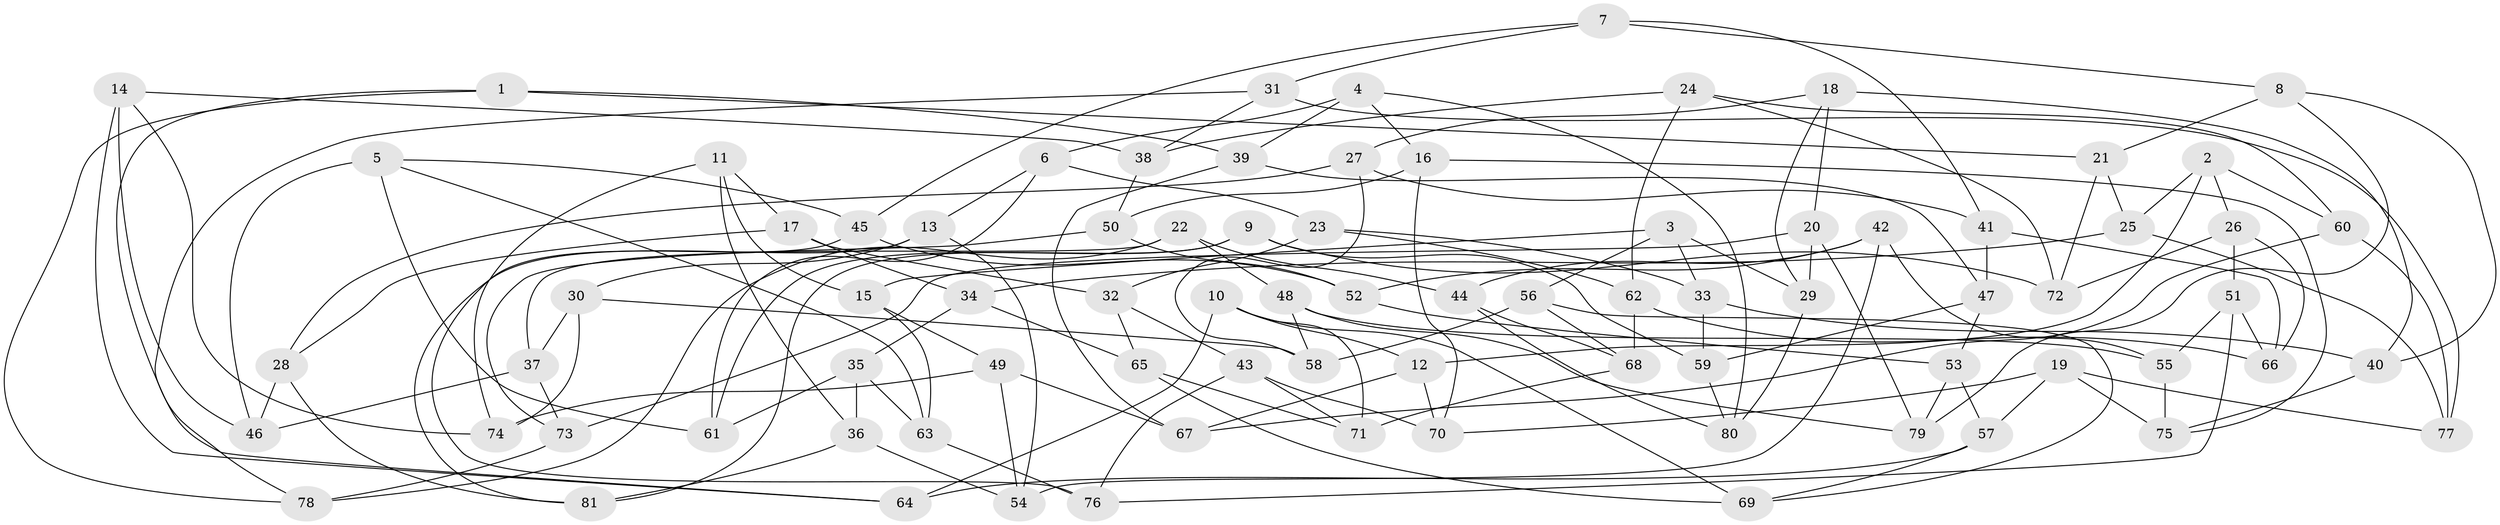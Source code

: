 // coarse degree distribution, {5: 0.05, 6: 0.275, 9: 0.075, 10: 0.05, 4: 0.4, 8: 0.125, 7: 0.025}
// Generated by graph-tools (version 1.1) at 2025/20/03/04/25 18:20:46]
// undirected, 81 vertices, 162 edges
graph export_dot {
graph [start="1"]
  node [color=gray90,style=filled];
  1;
  2;
  3;
  4;
  5;
  6;
  7;
  8;
  9;
  10;
  11;
  12;
  13;
  14;
  15;
  16;
  17;
  18;
  19;
  20;
  21;
  22;
  23;
  24;
  25;
  26;
  27;
  28;
  29;
  30;
  31;
  32;
  33;
  34;
  35;
  36;
  37;
  38;
  39;
  40;
  41;
  42;
  43;
  44;
  45;
  46;
  47;
  48;
  49;
  50;
  51;
  52;
  53;
  54;
  55;
  56;
  57;
  58;
  59;
  60;
  61;
  62;
  63;
  64;
  65;
  66;
  67;
  68;
  69;
  70;
  71;
  72;
  73;
  74;
  75;
  76;
  77;
  78;
  79;
  80;
  81;
  1 -- 21;
  1 -- 39;
  1 -- 64;
  1 -- 78;
  2 -- 25;
  2 -- 12;
  2 -- 26;
  2 -- 60;
  3 -- 33;
  3 -- 29;
  3 -- 15;
  3 -- 56;
  4 -- 80;
  4 -- 16;
  4 -- 39;
  4 -- 6;
  5 -- 63;
  5 -- 45;
  5 -- 46;
  5 -- 61;
  6 -- 13;
  6 -- 23;
  6 -- 61;
  7 -- 31;
  7 -- 8;
  7 -- 41;
  7 -- 45;
  8 -- 40;
  8 -- 79;
  8 -- 21;
  9 -- 59;
  9 -- 72;
  9 -- 61;
  9 -- 81;
  10 -- 12;
  10 -- 71;
  10 -- 69;
  10 -- 64;
  11 -- 17;
  11 -- 36;
  11 -- 15;
  11 -- 74;
  12 -- 67;
  12 -- 70;
  13 -- 30;
  13 -- 54;
  13 -- 81;
  14 -- 74;
  14 -- 64;
  14 -- 38;
  14 -- 46;
  15 -- 49;
  15 -- 63;
  16 -- 50;
  16 -- 70;
  16 -- 75;
  17 -- 34;
  17 -- 28;
  17 -- 32;
  18 -- 40;
  18 -- 29;
  18 -- 20;
  18 -- 27;
  19 -- 70;
  19 -- 57;
  19 -- 77;
  19 -- 75;
  20 -- 29;
  20 -- 73;
  20 -- 79;
  21 -- 72;
  21 -- 25;
  22 -- 78;
  22 -- 48;
  22 -- 44;
  22 -- 37;
  23 -- 32;
  23 -- 33;
  23 -- 62;
  24 -- 72;
  24 -- 62;
  24 -- 60;
  24 -- 38;
  25 -- 77;
  25 -- 34;
  26 -- 51;
  26 -- 72;
  26 -- 66;
  27 -- 58;
  27 -- 28;
  27 -- 41;
  28 -- 46;
  28 -- 81;
  29 -- 80;
  30 -- 74;
  30 -- 58;
  30 -- 37;
  31 -- 38;
  31 -- 77;
  31 -- 78;
  32 -- 65;
  32 -- 43;
  33 -- 59;
  33 -- 40;
  34 -- 65;
  34 -- 35;
  35 -- 61;
  35 -- 36;
  35 -- 63;
  36 -- 54;
  36 -- 81;
  37 -- 46;
  37 -- 73;
  38 -- 50;
  39 -- 67;
  39 -- 47;
  40 -- 75;
  41 -- 47;
  41 -- 66;
  42 -- 55;
  42 -- 44;
  42 -- 54;
  42 -- 52;
  43 -- 71;
  43 -- 70;
  43 -- 76;
  44 -- 68;
  44 -- 80;
  45 -- 52;
  45 -- 76;
  47 -- 59;
  47 -- 53;
  48 -- 58;
  48 -- 79;
  48 -- 55;
  49 -- 54;
  49 -- 67;
  49 -- 74;
  50 -- 73;
  50 -- 52;
  51 -- 76;
  51 -- 66;
  51 -- 55;
  52 -- 53;
  53 -- 57;
  53 -- 79;
  55 -- 75;
  56 -- 58;
  56 -- 68;
  56 -- 69;
  57 -- 69;
  57 -- 64;
  59 -- 80;
  60 -- 67;
  60 -- 77;
  62 -- 68;
  62 -- 66;
  63 -- 76;
  65 -- 71;
  65 -- 69;
  68 -- 71;
  73 -- 78;
}
